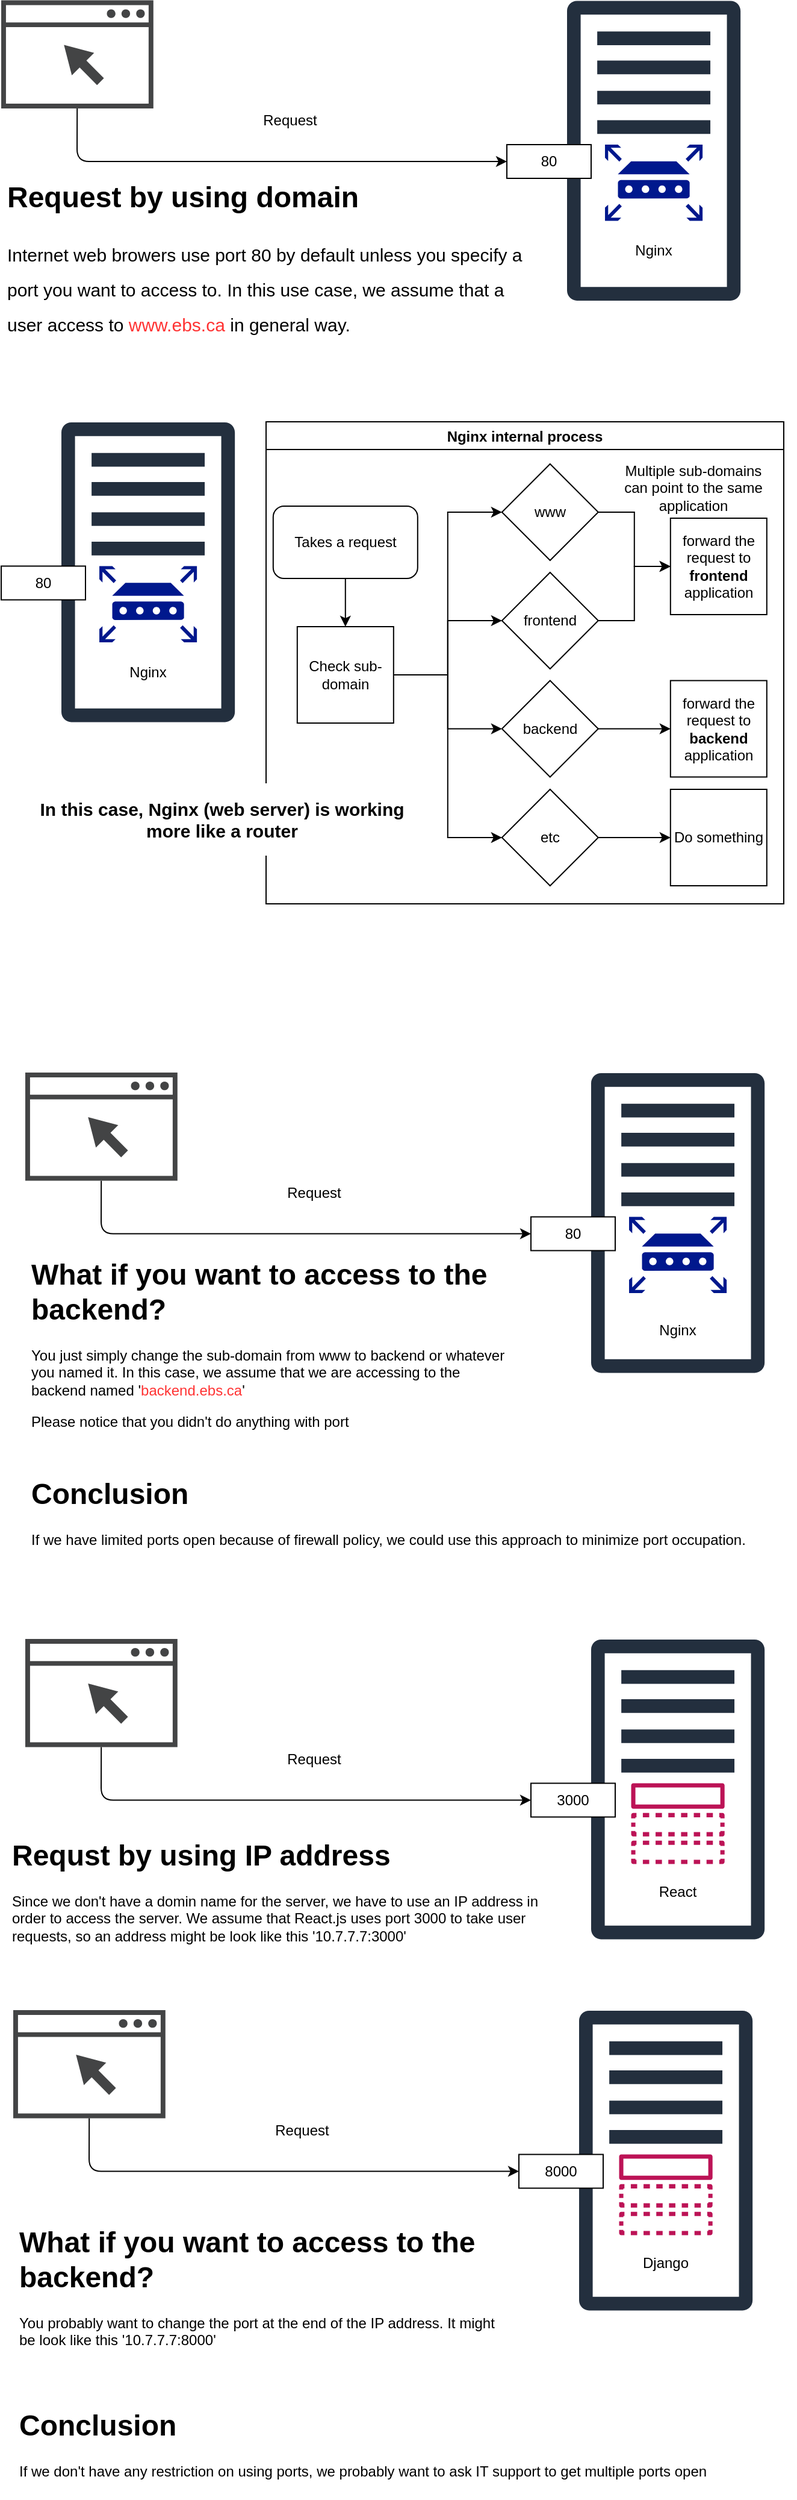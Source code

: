<mxfile version="14.6.13" type="device"><diagram id="Ht1M8jgEwFfnCIfOTk4-" name="Page-1"><mxGraphModel dx="782" dy="775" grid="1" gridSize="10" guides="1" tooltips="1" connect="1" arrows="1" fold="1" page="1" pageScale="1" pageWidth="1169" pageHeight="827" math="0" shadow="0"><root><mxCell id="0"/><mxCell id="1" parent="0"/><mxCell id="bFE0IiImo2-Sbs6_b-F3-7" value="" style="pointerEvents=1;shadow=0;dashed=0;html=1;strokeColor=none;fillColor=#434445;aspect=fixed;labelPosition=center;verticalLabelPosition=bottom;verticalAlign=top;align=center;outlineConnect=0;shape=mxgraph.vvd.web_browser;" parent="1" vertex="1"><mxGeometry x="30" y="150.25" width="126.4" height="89.75" as="geometry"/></mxCell><mxCell id="bFE0IiImo2-Sbs6_b-F3-10" value="" style="endArrow=classic;html=1;" parent="1" source="bFE0IiImo2-Sbs6_b-F3-7" target="bFE0IiImo2-Sbs6_b-F3-17" edge="1"><mxGeometry width="50" height="50" relative="1" as="geometry"><mxPoint x="400" y="480" as="sourcePoint"/><mxPoint x="460" y="282" as="targetPoint"/><Array as="points"><mxPoint x="93" y="284"/></Array></mxGeometry></mxCell><mxCell id="bFE0IiImo2-Sbs6_b-F3-13" value="Request" style="text;html=1;strokeColor=none;fillColor=none;align=center;verticalAlign=middle;whiteSpace=wrap;rounded=0;" parent="1" vertex="1"><mxGeometry x="230" y="240" width="80" height="20" as="geometry"/></mxCell><mxCell id="bFE0IiImo2-Sbs6_b-F3-14" value="&lt;h1&gt;&lt;span&gt;Request by using domain&lt;/span&gt;&lt;/h1&gt;&lt;h1&gt;&lt;span style=&quot;font-weight: 400&quot;&gt;&lt;font style=&quot;font-size: 15px&quot;&gt;Internet web browers use port 80 by default unless you specify a port you want to access to. In this use case, we assume that a user access to &lt;font color=&quot;#ff3333&quot;&gt;www.ebs.ca&lt;/font&gt; in general way.&lt;/font&gt;&lt;br&gt;&lt;/span&gt;&lt;/h1&gt;" style="text;html=1;strokeColor=none;fillColor=none;spacing=5;spacingTop=-20;whiteSpace=wrap;overflow=hidden;rounded=0;" parent="1" vertex="1"><mxGeometry x="30" y="294" width="450" height="146" as="geometry"/></mxCell><mxCell id="bFE0IiImo2-Sbs6_b-F3-19" value="" style="group" parent="1" vertex="1" connectable="0"><mxGeometry x="450" y="150.25" width="194.09" height="249.75" as="geometry"/></mxCell><mxCell id="bFE0IiImo2-Sbs6_b-F3-15" value="" style="outlineConnect=0;fontColor=#232F3E;gradientColor=none;fillColor=#232F3E;strokeColor=none;dashed=0;verticalLabelPosition=bottom;verticalAlign=top;align=center;html=1;fontSize=12;fontStyle=0;aspect=fixed;pointerEvents=1;shape=mxgraph.aws4.traditional_server;" parent="bFE0IiImo2-Sbs6_b-F3-19" vertex="1"><mxGeometry x="50" width="144.09" height="249.75" as="geometry"/></mxCell><mxCell id="bFE0IiImo2-Sbs6_b-F3-1" value="" style="aspect=fixed;pointerEvents=1;shadow=0;dashed=0;html=1;strokeColor=none;labelPosition=center;verticalLabelPosition=bottom;verticalAlign=top;align=center;fillColor=#00188D;shape=mxgraph.mscae.enterprise.router" parent="bFE0IiImo2-Sbs6_b-F3-19" vertex="1"><mxGeometry x="81.52" y="119.75" width="81.05" height="63.22" as="geometry"/></mxCell><mxCell id="bFE0IiImo2-Sbs6_b-F3-17" value="80" style="rounded=0;whiteSpace=wrap;html=1;" parent="bFE0IiImo2-Sbs6_b-F3-19" vertex="1"><mxGeometry y="119.75" width="70" height="28" as="geometry"/></mxCell><mxCell id="bFE0IiImo2-Sbs6_b-F3-18" value="Nginx" style="text;html=1;strokeColor=none;fillColor=none;align=center;verticalAlign=middle;whiteSpace=wrap;rounded=0;" parent="bFE0IiImo2-Sbs6_b-F3-19" vertex="1"><mxGeometry x="88.07" y="189.75" width="67.95" height="36" as="geometry"/></mxCell><mxCell id="bFE0IiImo2-Sbs6_b-F3-20" value="" style="group" parent="1" vertex="1" connectable="0"><mxGeometry x="30" y="500" width="194.09" height="249.75" as="geometry"/></mxCell><mxCell id="bFE0IiImo2-Sbs6_b-F3-21" value="" style="outlineConnect=0;fontColor=#232F3E;gradientColor=none;fillColor=#232F3E;strokeColor=none;dashed=0;verticalLabelPosition=bottom;verticalAlign=top;align=center;html=1;fontSize=12;fontStyle=0;aspect=fixed;pointerEvents=1;shape=mxgraph.aws4.traditional_server;" parent="bFE0IiImo2-Sbs6_b-F3-20" vertex="1"><mxGeometry x="50" width="144.09" height="249.75" as="geometry"/></mxCell><mxCell id="bFE0IiImo2-Sbs6_b-F3-22" value="" style="aspect=fixed;pointerEvents=1;shadow=0;dashed=0;html=1;strokeColor=none;labelPosition=center;verticalLabelPosition=bottom;verticalAlign=top;align=center;fillColor=#00188D;shape=mxgraph.mscae.enterprise.router" parent="bFE0IiImo2-Sbs6_b-F3-20" vertex="1"><mxGeometry x="81.52" y="119.75" width="81.05" height="63.22" as="geometry"/></mxCell><mxCell id="bFE0IiImo2-Sbs6_b-F3-23" value="80" style="rounded=0;whiteSpace=wrap;html=1;" parent="bFE0IiImo2-Sbs6_b-F3-20" vertex="1"><mxGeometry y="119.75" width="70" height="28" as="geometry"/></mxCell><mxCell id="bFE0IiImo2-Sbs6_b-F3-24" value="Nginx" style="text;html=1;strokeColor=none;fillColor=none;align=center;verticalAlign=middle;whiteSpace=wrap;rounded=0;" parent="bFE0IiImo2-Sbs6_b-F3-20" vertex="1"><mxGeometry x="88.07" y="189.75" width="67.95" height="36" as="geometry"/></mxCell><mxCell id="bFE0IiImo2-Sbs6_b-F3-47" value="" style="group" parent="1" vertex="1" connectable="0"><mxGeometry x="250" y="490" width="430" height="430" as="geometry"/></mxCell><mxCell id="bFE0IiImo2-Sbs6_b-F3-27" value="www" style="rhombus;whiteSpace=wrap;html=1;" parent="bFE0IiImo2-Sbs6_b-F3-47" vertex="1"><mxGeometry x="195.91" y="45" width="80" height="80" as="geometry"/></mxCell><mxCell id="bFE0IiImo2-Sbs6_b-F3-46" value="" style="group" parent="bFE0IiImo2-Sbs6_b-F3-47" vertex="1" connectable="0"><mxGeometry width="430" height="430" as="geometry"/></mxCell><mxCell id="bFE0IiImo2-Sbs6_b-F3-26" style="edgeStyle=orthogonalEdgeStyle;rounded=0;orthogonalLoop=1;jettySize=auto;html=1;" parent="bFE0IiImo2-Sbs6_b-F3-46" source="bFE0IiImo2-Sbs6_b-F3-25" edge="1"><mxGeometry relative="1" as="geometry"><mxPoint x="65.91" y="180" as="targetPoint"/></mxGeometry></mxCell><mxCell id="bFE0IiImo2-Sbs6_b-F3-25" value="Takes a request" style="rounded=1;whiteSpace=wrap;html=1;" parent="bFE0IiImo2-Sbs6_b-F3-46" vertex="1"><mxGeometry x="5.91" y="80" width="120" height="60" as="geometry"/></mxCell><mxCell id="bFE0IiImo2-Sbs6_b-F3-28" value="Check sub-domain" style="whiteSpace=wrap;html=1;aspect=fixed;" parent="bFE0IiImo2-Sbs6_b-F3-46" vertex="1"><mxGeometry x="25.91" y="180" width="80" height="80" as="geometry"/></mxCell><mxCell id="bFE0IiImo2-Sbs6_b-F3-29" value="frontend" style="rhombus;whiteSpace=wrap;html=1;" parent="bFE0IiImo2-Sbs6_b-F3-46" vertex="1"><mxGeometry x="195.91" y="135" width="80" height="80" as="geometry"/></mxCell><mxCell id="bFE0IiImo2-Sbs6_b-F3-35" style="edgeStyle=orthogonalEdgeStyle;rounded=0;orthogonalLoop=1;jettySize=auto;html=1;entryX=0;entryY=0.5;entryDx=0;entryDy=0;" parent="bFE0IiImo2-Sbs6_b-F3-46" source="bFE0IiImo2-Sbs6_b-F3-28" target="bFE0IiImo2-Sbs6_b-F3-29" edge="1"><mxGeometry relative="1" as="geometry"/></mxCell><mxCell id="bFE0IiImo2-Sbs6_b-F3-30" value="backend" style="rhombus;whiteSpace=wrap;html=1;" parent="bFE0IiImo2-Sbs6_b-F3-46" vertex="1"><mxGeometry x="195.91" y="224.75" width="80" height="80" as="geometry"/></mxCell><mxCell id="bFE0IiImo2-Sbs6_b-F3-34" style="edgeStyle=orthogonalEdgeStyle;rounded=0;orthogonalLoop=1;jettySize=auto;html=1;entryX=0;entryY=0.5;entryDx=0;entryDy=0;" parent="bFE0IiImo2-Sbs6_b-F3-46" source="bFE0IiImo2-Sbs6_b-F3-28" target="bFE0IiImo2-Sbs6_b-F3-30" edge="1"><mxGeometry relative="1" as="geometry"/></mxCell><mxCell id="bFE0IiImo2-Sbs6_b-F3-36" value="etc" style="rhombus;whiteSpace=wrap;html=1;" parent="bFE0IiImo2-Sbs6_b-F3-46" vertex="1"><mxGeometry x="195.91" y="315" width="80" height="80" as="geometry"/></mxCell><mxCell id="bFE0IiImo2-Sbs6_b-F3-37" style="edgeStyle=orthogonalEdgeStyle;rounded=0;orthogonalLoop=1;jettySize=auto;html=1;entryX=0;entryY=0.5;entryDx=0;entryDy=0;" parent="bFE0IiImo2-Sbs6_b-F3-46" source="bFE0IiImo2-Sbs6_b-F3-28" target="bFE0IiImo2-Sbs6_b-F3-36" edge="1"><mxGeometry relative="1" as="geometry"/></mxCell><mxCell id="bFE0IiImo2-Sbs6_b-F3-38" value="forward the request to &lt;b&gt;frontend&lt;/b&gt; application" style="whiteSpace=wrap;html=1;aspect=fixed;" parent="bFE0IiImo2-Sbs6_b-F3-46" vertex="1"><mxGeometry x="335.91" y="90" width="80" height="80" as="geometry"/></mxCell><mxCell id="bFE0IiImo2-Sbs6_b-F3-42" style="edgeStyle=orthogonalEdgeStyle;rounded=0;orthogonalLoop=1;jettySize=auto;html=1;entryX=0;entryY=0.5;entryDx=0;entryDy=0;" parent="bFE0IiImo2-Sbs6_b-F3-46" source="bFE0IiImo2-Sbs6_b-F3-29" target="bFE0IiImo2-Sbs6_b-F3-38" edge="1"><mxGeometry relative="1" as="geometry"/></mxCell><mxCell id="bFE0IiImo2-Sbs6_b-F3-39" value="forward the request to &lt;b&gt;backend&lt;/b&gt; application" style="whiteSpace=wrap;html=1;aspect=fixed;" parent="bFE0IiImo2-Sbs6_b-F3-46" vertex="1"><mxGeometry x="335.91" y="224.75" width="80" height="80" as="geometry"/></mxCell><mxCell id="bFE0IiImo2-Sbs6_b-F3-43" style="edgeStyle=orthogonalEdgeStyle;rounded=0;orthogonalLoop=1;jettySize=auto;html=1;entryX=0;entryY=0.5;entryDx=0;entryDy=0;" parent="bFE0IiImo2-Sbs6_b-F3-46" source="bFE0IiImo2-Sbs6_b-F3-30" target="bFE0IiImo2-Sbs6_b-F3-39" edge="1"><mxGeometry relative="1" as="geometry"/></mxCell><mxCell id="bFE0IiImo2-Sbs6_b-F3-40" value="Do something" style="whiteSpace=wrap;html=1;aspect=fixed;" parent="bFE0IiImo2-Sbs6_b-F3-46" vertex="1"><mxGeometry x="335.91" y="315" width="80" height="80" as="geometry"/></mxCell><mxCell id="bFE0IiImo2-Sbs6_b-F3-44" style="edgeStyle=orthogonalEdgeStyle;rounded=0;orthogonalLoop=1;jettySize=auto;html=1;entryX=0;entryY=0.5;entryDx=0;entryDy=0;" parent="bFE0IiImo2-Sbs6_b-F3-46" source="bFE0IiImo2-Sbs6_b-F3-36" target="bFE0IiImo2-Sbs6_b-F3-40" edge="1"><mxGeometry relative="1" as="geometry"/></mxCell><mxCell id="bFE0IiImo2-Sbs6_b-F3-45" value="Nginx internal process" style="swimlane;" parent="bFE0IiImo2-Sbs6_b-F3-46" vertex="1"><mxGeometry y="10" width="430" height="400" as="geometry"/></mxCell><mxCell id="bFE0IiImo2-Sbs6_b-F3-57" value="Multiple sub-domains can point to the same application" style="text;html=1;strokeColor=none;fillColor=none;align=center;verticalAlign=middle;whiteSpace=wrap;rounded=0;" parent="bFE0IiImo2-Sbs6_b-F3-45" vertex="1"><mxGeometry x="290" y="30" width="130" height="50" as="geometry"/></mxCell><mxCell id="bFE0IiImo2-Sbs6_b-F3-33" style="edgeStyle=orthogonalEdgeStyle;rounded=0;orthogonalLoop=1;jettySize=auto;html=1;entryX=0;entryY=0.5;entryDx=0;entryDy=0;" parent="bFE0IiImo2-Sbs6_b-F3-47" source="bFE0IiImo2-Sbs6_b-F3-28" target="bFE0IiImo2-Sbs6_b-F3-27" edge="1"><mxGeometry relative="1" as="geometry"><mxPoint x="135.91" y="220" as="targetPoint"/></mxGeometry></mxCell><mxCell id="bFE0IiImo2-Sbs6_b-F3-41" style="edgeStyle=orthogonalEdgeStyle;rounded=0;orthogonalLoop=1;jettySize=auto;html=1;entryX=0;entryY=0.5;entryDx=0;entryDy=0;" parent="bFE0IiImo2-Sbs6_b-F3-47" source="bFE0IiImo2-Sbs6_b-F3-27" target="bFE0IiImo2-Sbs6_b-F3-38" edge="1"><mxGeometry relative="1" as="geometry"/></mxCell><mxCell id="bFE0IiImo2-Sbs6_b-F3-49" value="" style="endArrow=classic;html=1;" parent="1" source="bFE0IiImo2-Sbs6_b-F3-52" target="bFE0IiImo2-Sbs6_b-F3-51" edge="1"><mxGeometry width="50" height="50" relative="1" as="geometry"><mxPoint x="420" y="1369.75" as="sourcePoint"/><mxPoint x="480" y="1171.75" as="targetPoint"/><Array as="points"><mxPoint x="113" y="1173.75"/></Array></mxGeometry></mxCell><mxCell id="bFE0IiImo2-Sbs6_b-F3-50" value="Request" style="text;html=1;strokeColor=none;fillColor=none;align=center;verticalAlign=middle;whiteSpace=wrap;rounded=0;" parent="1" vertex="1"><mxGeometry x="250" y="1129.75" width="80" height="20" as="geometry"/></mxCell><mxCell id="bFE0IiImo2-Sbs6_b-F3-52" value="" style="pointerEvents=1;shadow=0;dashed=0;html=1;strokeColor=none;fillColor=#434445;aspect=fixed;labelPosition=center;verticalLabelPosition=bottom;verticalAlign=top;align=center;outlineConnect=0;shape=mxgraph.vvd.web_browser;" parent="1" vertex="1"><mxGeometry x="50" y="1040" width="126.4" height="89.75" as="geometry"/></mxCell><mxCell id="bFE0IiImo2-Sbs6_b-F3-53" value="" style="outlineConnect=0;fontColor=#232F3E;gradientColor=none;fillColor=#232F3E;strokeColor=none;dashed=0;verticalLabelPosition=bottom;verticalAlign=top;align=center;html=1;fontSize=12;fontStyle=0;aspect=fixed;pointerEvents=1;shape=mxgraph.aws4.traditional_server;" parent="1" vertex="1"><mxGeometry x="520" y="1040" width="144.09" height="249.75" as="geometry"/></mxCell><mxCell id="bFE0IiImo2-Sbs6_b-F3-54" value="&lt;h1&gt;What if you want to access to the backend?&lt;/h1&gt;&lt;p&gt;You just simply change the sub-domain from www to backend or whatever you named it. In this case, we assume that we are accessing to the backend named '&lt;font color=&quot;#ff3333&quot;&gt;backend.ebs.ca&lt;/font&gt;'&lt;br&gt;&lt;/p&gt;&lt;p&gt;Please notice that you didn't do anything with port&lt;/p&gt;" style="text;html=1;strokeColor=none;fillColor=none;spacing=5;spacingTop=-20;whiteSpace=wrap;overflow=hidden;rounded=0;" parent="1" vertex="1"><mxGeometry x="50" y="1187.75" width="410" height="152.25" as="geometry"/></mxCell><mxCell id="bFE0IiImo2-Sbs6_b-F3-51" value="80" style="rounded=0;whiteSpace=wrap;html=1;" parent="1" vertex="1"><mxGeometry x="470" y="1159.75" width="70" height="28" as="geometry"/></mxCell><mxCell id="bFE0IiImo2-Sbs6_b-F3-59" value="&lt;h1&gt;Conclusion&lt;/h1&gt;&lt;p&gt;If we have limited ports open because of firewall policy, we could use this approach to minimize port occupation.&lt;/p&gt;" style="text;html=1;strokeColor=none;fillColor=none;spacing=5;spacingTop=-20;whiteSpace=wrap;overflow=hidden;rounded=0;" parent="1" vertex="1"><mxGeometry x="50" y="1370" width="620" height="80" as="geometry"/></mxCell><mxCell id="bFE0IiImo2-Sbs6_b-F3-73" value="" style="group" parent="1" vertex="1" connectable="0"><mxGeometry x="551.52" y="1159.75" width="81.05" height="112.13" as="geometry"/></mxCell><mxCell id="bFE0IiImo2-Sbs6_b-F3-55" value="" style="aspect=fixed;pointerEvents=1;shadow=0;dashed=0;html=1;strokeColor=none;labelPosition=center;verticalLabelPosition=bottom;verticalAlign=top;align=center;fillColor=#00188D;shape=mxgraph.mscae.enterprise.router" parent="bFE0IiImo2-Sbs6_b-F3-73" vertex="1"><mxGeometry width="81.05" height="63.22" as="geometry"/></mxCell><mxCell id="bFE0IiImo2-Sbs6_b-F3-56" value="Nginx" style="text;html=1;strokeColor=none;fillColor=none;align=center;verticalAlign=middle;whiteSpace=wrap;rounded=0;" parent="bFE0IiImo2-Sbs6_b-F3-73" vertex="1"><mxGeometry x="6.55" y="76.13" width="67.95" height="36" as="geometry"/></mxCell><mxCell id="bFE0IiImo2-Sbs6_b-F3-78" value="&lt;h1&gt;Requst by using IP address&lt;/h1&gt;&lt;p&gt;Since we don't have a domin name for the server, we have to use an IP address in order to access the server. We assume that React.js uses port 3000 to take user requests, so an address might be look like this '10.7.7.7:3000'&lt;/p&gt;" style="text;html=1;strokeColor=none;fillColor=none;spacing=5;spacingTop=-20;whiteSpace=wrap;overflow=hidden;rounded=0;" parent="1" vertex="1"><mxGeometry x="34.09" y="1670" width="445.91" height="100" as="geometry"/></mxCell><mxCell id="bFE0IiImo2-Sbs6_b-F3-81" value="" style="group" parent="1" vertex="1" connectable="0"><mxGeometry x="50" y="1510" width="614.09" height="249.75" as="geometry"/></mxCell><mxCell id="bFE0IiImo2-Sbs6_b-F3-68" value="" style="pointerEvents=1;shadow=0;dashed=0;html=1;strokeColor=none;fillColor=#434445;aspect=fixed;labelPosition=center;verticalLabelPosition=bottom;verticalAlign=top;align=center;outlineConnect=0;shape=mxgraph.vvd.web_browser;" parent="bFE0IiImo2-Sbs6_b-F3-81" vertex="1"><mxGeometry width="126.4" height="89.75" as="geometry"/></mxCell><mxCell id="bFE0IiImo2-Sbs6_b-F3-69" value="" style="endArrow=classic;html=1;" parent="bFE0IiImo2-Sbs6_b-F3-81" source="bFE0IiImo2-Sbs6_b-F3-68" target="bFE0IiImo2-Sbs6_b-F3-71" edge="1"><mxGeometry width="50" height="50" relative="1" as="geometry"><mxPoint x="370" y="329.75" as="sourcePoint"/><mxPoint x="430" y="131.75" as="targetPoint"/><Array as="points"><mxPoint x="63" y="133.75"/></Array></mxGeometry></mxCell><mxCell id="bFE0IiImo2-Sbs6_b-F3-70" value="Request" style="text;html=1;strokeColor=none;fillColor=none;align=center;verticalAlign=middle;whiteSpace=wrap;rounded=0;" parent="bFE0IiImo2-Sbs6_b-F3-81" vertex="1"><mxGeometry x="200" y="89.75" width="80" height="20" as="geometry"/></mxCell><mxCell id="bFE0IiImo2-Sbs6_b-F3-72" value="" style="outlineConnect=0;fontColor=#232F3E;gradientColor=none;fillColor=#232F3E;strokeColor=none;dashed=0;verticalLabelPosition=bottom;verticalAlign=top;align=center;html=1;fontSize=12;fontStyle=0;aspect=fixed;pointerEvents=1;shape=mxgraph.aws4.traditional_server;" parent="bFE0IiImo2-Sbs6_b-F3-81" vertex="1"><mxGeometry x="470" width="144.09" height="249.75" as="geometry"/></mxCell><mxCell id="bFE0IiImo2-Sbs6_b-F3-71" value="3000" style="rounded=0;whiteSpace=wrap;html=1;" parent="bFE0IiImo2-Sbs6_b-F3-81" vertex="1"><mxGeometry x="420" y="119.75" width="70" height="28" as="geometry"/></mxCell><mxCell id="bFE0IiImo2-Sbs6_b-F3-79" value="" style="outlineConnect=0;fontColor=#232F3E;gradientColor=none;fillColor=#BC1356;strokeColor=none;dashed=0;verticalLabelPosition=bottom;verticalAlign=top;align=center;html=1;fontSize=12;fontStyle=0;aspect=fixed;pointerEvents=1;shape=mxgraph.aws4.topic;" parent="bFE0IiImo2-Sbs6_b-F3-81" vertex="1"><mxGeometry x="503.05" y="119.75" width="78" height="67" as="geometry"/></mxCell><mxCell id="bFE0IiImo2-Sbs6_b-F3-80" value="React" style="text;html=1;strokeColor=none;fillColor=none;align=center;verticalAlign=middle;whiteSpace=wrap;rounded=0;" parent="bFE0IiImo2-Sbs6_b-F3-81" vertex="1"><mxGeometry x="522.04" y="200" width="40" height="20" as="geometry"/></mxCell><mxCell id="bFE0IiImo2-Sbs6_b-F3-82" value="" style="group" parent="1" vertex="1" connectable="0"><mxGeometry x="40" y="1818" width="650" height="325.25" as="geometry"/></mxCell><mxCell id="bFE0IiImo2-Sbs6_b-F3-83" value="" style="pointerEvents=1;shadow=0;dashed=0;html=1;strokeColor=none;fillColor=#434445;aspect=fixed;labelPosition=center;verticalLabelPosition=bottom;verticalAlign=top;align=center;outlineConnect=0;shape=mxgraph.vvd.web_browser;" parent="bFE0IiImo2-Sbs6_b-F3-82" vertex="1"><mxGeometry width="126.4" height="89.75" as="geometry"/></mxCell><mxCell id="bFE0IiImo2-Sbs6_b-F3-84" value="" style="endArrow=classic;html=1;" parent="bFE0IiImo2-Sbs6_b-F3-82" source="bFE0IiImo2-Sbs6_b-F3-83" target="bFE0IiImo2-Sbs6_b-F3-87" edge="1"><mxGeometry width="50" height="50" relative="1" as="geometry"><mxPoint x="370" y="329.75" as="sourcePoint"/><mxPoint x="430" y="131.75" as="targetPoint"/><Array as="points"><mxPoint x="63" y="133.75"/></Array></mxGeometry></mxCell><mxCell id="bFE0IiImo2-Sbs6_b-F3-85" value="Request" style="text;html=1;strokeColor=none;fillColor=none;align=center;verticalAlign=middle;whiteSpace=wrap;rounded=0;" parent="bFE0IiImo2-Sbs6_b-F3-82" vertex="1"><mxGeometry x="200" y="89.75" width="80" height="20" as="geometry"/></mxCell><mxCell id="bFE0IiImo2-Sbs6_b-F3-86" value="" style="outlineConnect=0;fontColor=#232F3E;gradientColor=none;fillColor=#232F3E;strokeColor=none;dashed=0;verticalLabelPosition=bottom;verticalAlign=top;align=center;html=1;fontSize=12;fontStyle=0;aspect=fixed;pointerEvents=1;shape=mxgraph.aws4.traditional_server;" parent="bFE0IiImo2-Sbs6_b-F3-82" vertex="1"><mxGeometry x="470" width="144.09" height="249.75" as="geometry"/></mxCell><mxCell id="bFE0IiImo2-Sbs6_b-F3-87" value="8000" style="rounded=0;whiteSpace=wrap;html=1;" parent="bFE0IiImo2-Sbs6_b-F3-82" vertex="1"><mxGeometry x="420" y="119.75" width="70" height="28" as="geometry"/></mxCell><mxCell id="bFE0IiImo2-Sbs6_b-F3-88" value="" style="outlineConnect=0;fontColor=#232F3E;gradientColor=none;fillColor=#BC1356;strokeColor=none;dashed=0;verticalLabelPosition=bottom;verticalAlign=top;align=center;html=1;fontSize=12;fontStyle=0;aspect=fixed;pointerEvents=1;shape=mxgraph.aws4.topic;" parent="bFE0IiImo2-Sbs6_b-F3-82" vertex="1"><mxGeometry x="503.05" y="119.75" width="78" height="67" as="geometry"/></mxCell><mxCell id="bFE0IiImo2-Sbs6_b-F3-89" value="Django" style="text;html=1;strokeColor=none;fillColor=none;align=center;verticalAlign=middle;whiteSpace=wrap;rounded=0;" parent="bFE0IiImo2-Sbs6_b-F3-82" vertex="1"><mxGeometry x="522.04" y="200" width="40" height="20" as="geometry"/></mxCell><mxCell id="bFE0IiImo2-Sbs6_b-F3-91" value="&lt;h1&gt;What if you want to access to the backend?&lt;/h1&gt;&lt;p&gt;You probably want to change the port at the end of the IP address. It might be look like this '10.7.7.7:8000'&lt;/p&gt;" style="text;html=1;strokeColor=none;fillColor=none;spacing=5;spacingTop=-20;whiteSpace=wrap;overflow=hidden;rounded=0;" parent="bFE0IiImo2-Sbs6_b-F3-82" vertex="1"><mxGeometry y="173" width="410" height="107" as="geometry"/></mxCell><mxCell id="bFE0IiImo2-Sbs6_b-F3-92" value="&lt;h1&gt;Conclusion&lt;/h1&gt;&lt;p&gt;If we don't have any restriction on using ports, we probably want to ask IT support to get multiple ports open&lt;/p&gt;" style="text;html=1;strokeColor=none;fillColor=none;spacing=5;spacingTop=-20;whiteSpace=wrap;overflow=hidden;rounded=0;" parent="1" vertex="1"><mxGeometry x="40" y="2143.25" width="620" height="80" as="geometry"/></mxCell><mxCell id="3Fz5cE0c1QD3sRiIxXBu-1" value="&lt;font style=&quot;font-size: 15px&quot;&gt;&lt;b&gt;In this case, Nginx (web server) is working more like a router&lt;/b&gt;&lt;/font&gt;" style="text;html=1;strokeColor=none;align=center;verticalAlign=middle;whiteSpace=wrap;rounded=0;fillColor=#ffffff;" vertex="1" parent="1"><mxGeometry x="50" y="800" width="326.8" height="60" as="geometry"/></mxCell></root></mxGraphModel></diagram></mxfile>
